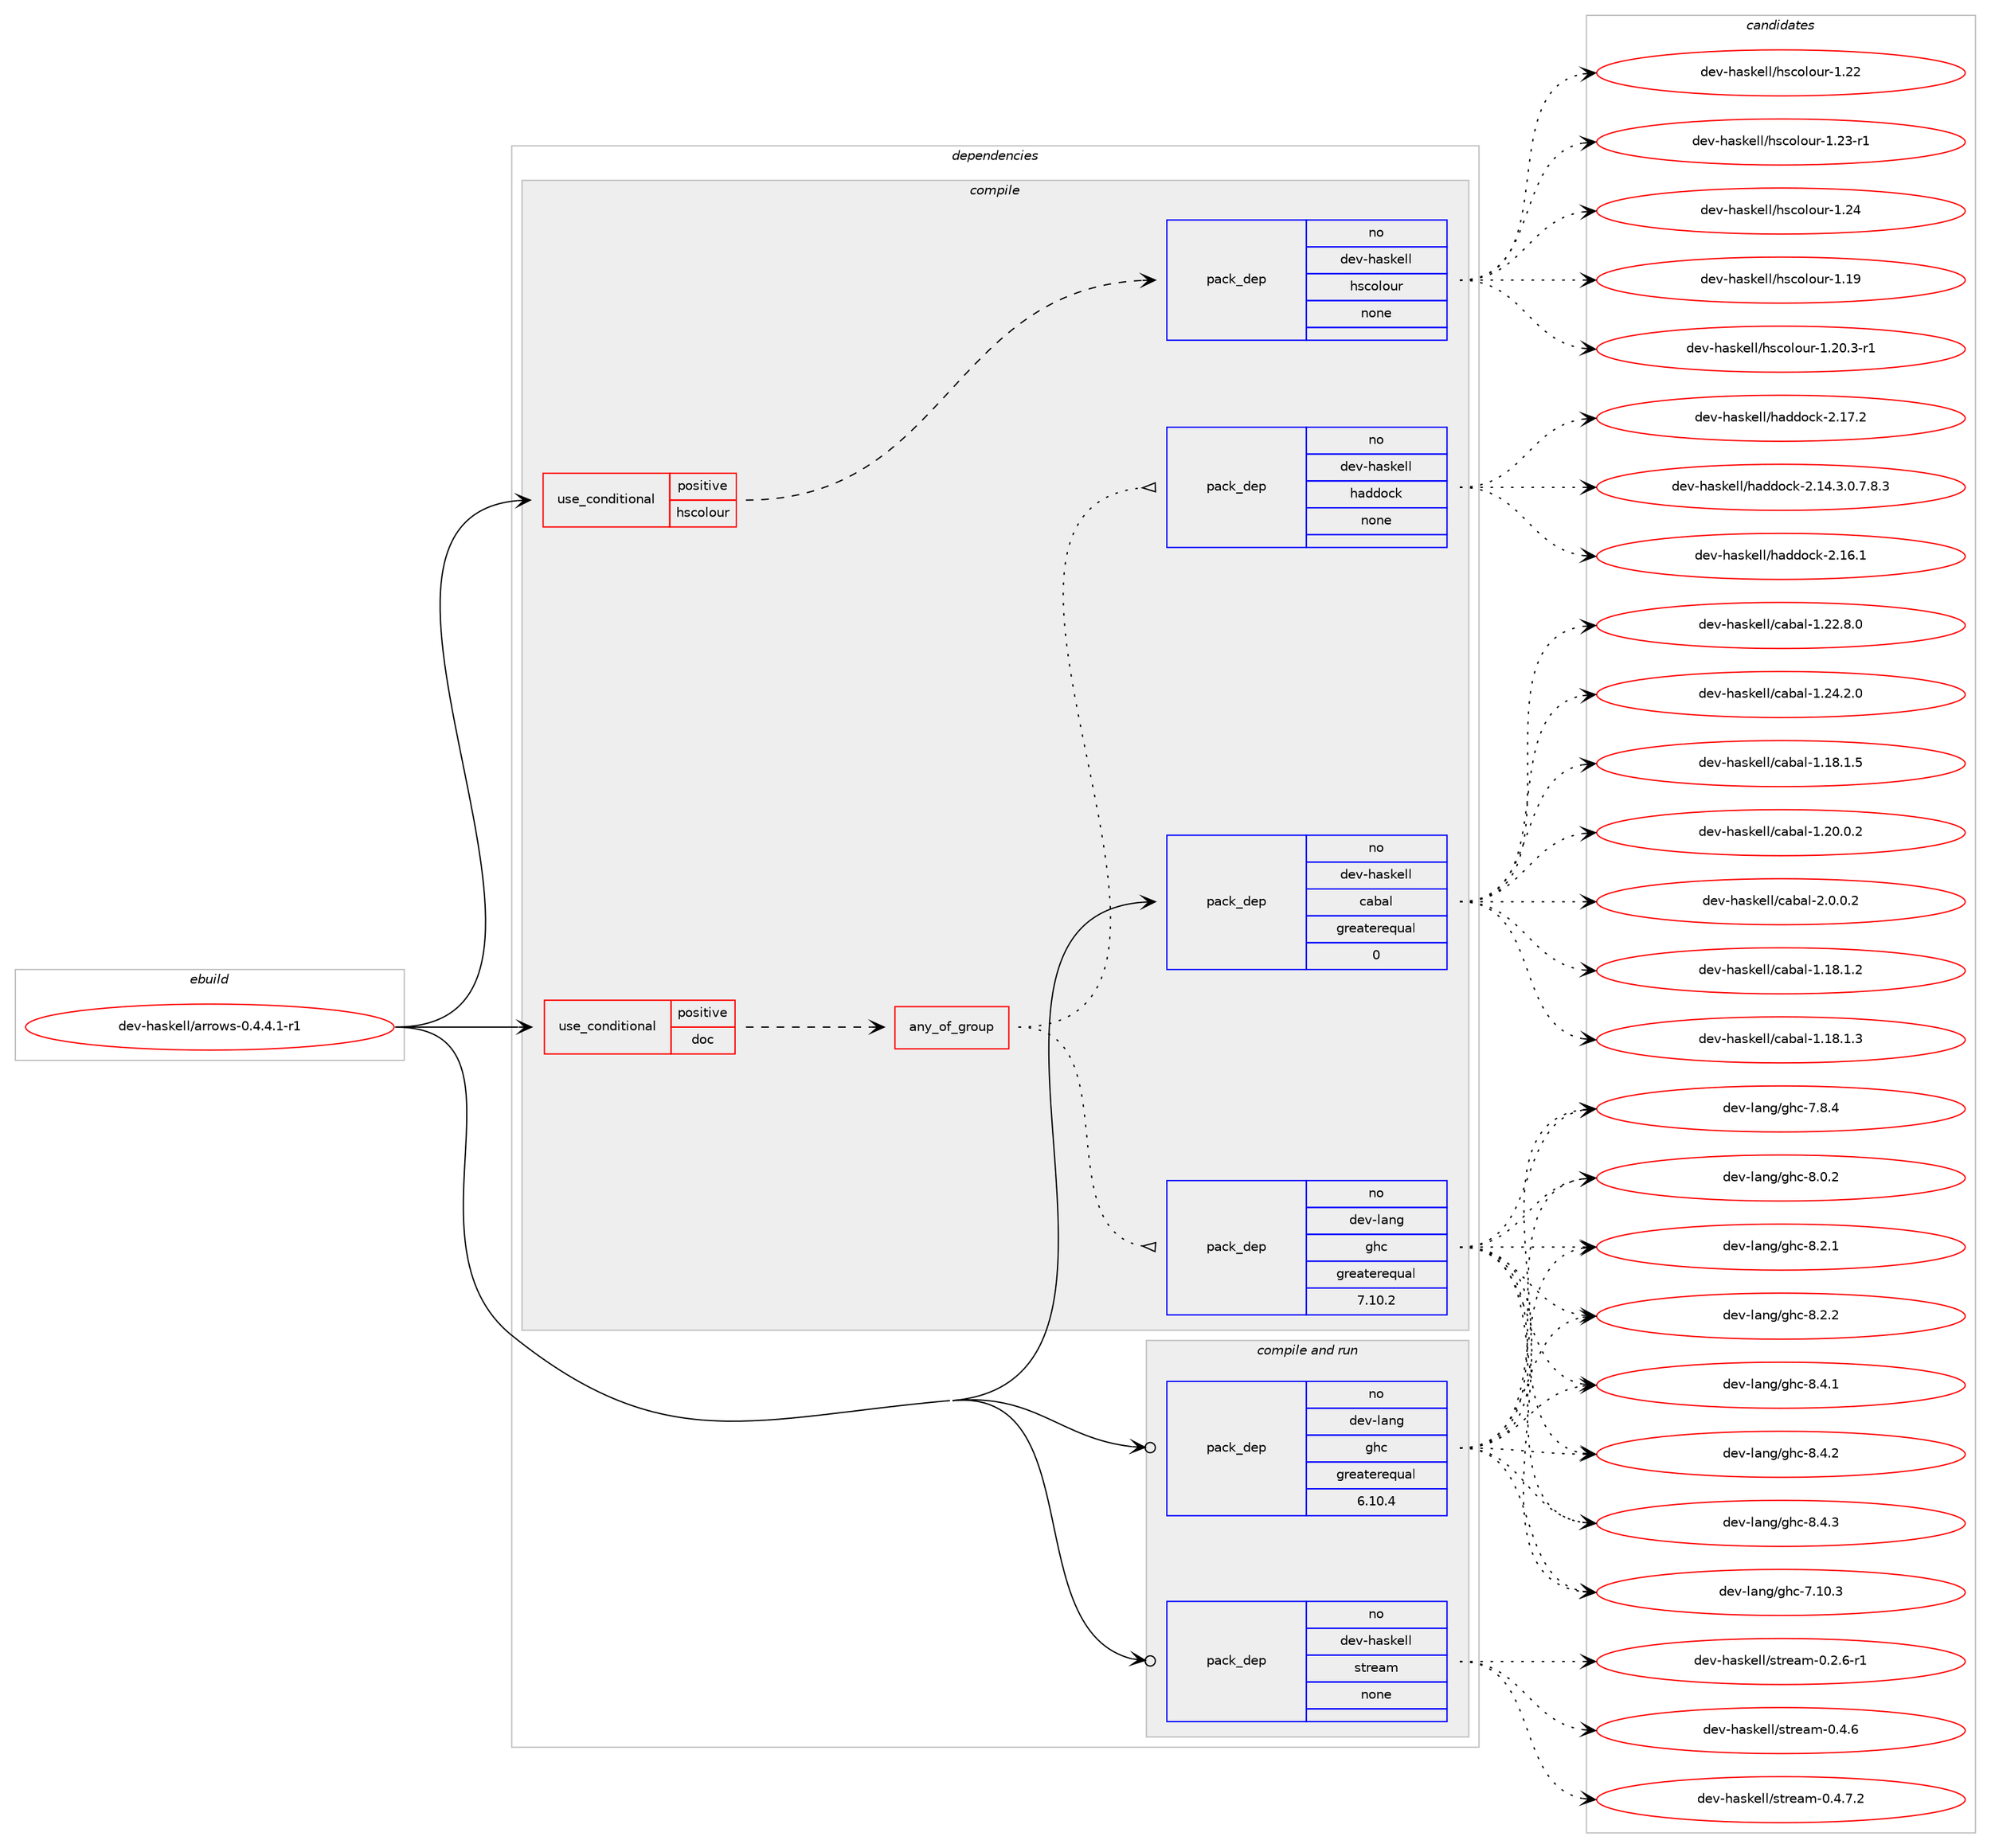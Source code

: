 digraph prolog {

# *************
# Graph options
# *************

newrank=true;
concentrate=true;
compound=true;
graph [rankdir=LR,fontname=Helvetica,fontsize=10,ranksep=1.5];#, ranksep=2.5, nodesep=0.2];
edge  [arrowhead=vee];
node  [fontname=Helvetica,fontsize=10];

# **********
# The ebuild
# **********

subgraph cluster_leftcol {
color=gray;
rank=same;
label=<<i>ebuild</i>>;
id [label="dev-haskell/arrows-0.4.4.1-r1", color=red, width=4, href="../dev-haskell/arrows-0.4.4.1-r1.svg"];
}

# ****************
# The dependencies
# ****************

subgraph cluster_midcol {
color=gray;
label=<<i>dependencies</i>>;
subgraph cluster_compile {
fillcolor="#eeeeee";
style=filled;
label=<<i>compile</i>>;
subgraph cond358544 {
dependency1325987 [label=<<TABLE BORDER="0" CELLBORDER="1" CELLSPACING="0" CELLPADDING="4"><TR><TD ROWSPAN="3" CELLPADDING="10">use_conditional</TD></TR><TR><TD>positive</TD></TR><TR><TD>doc</TD></TR></TABLE>>, shape=none, color=red];
subgraph any20512 {
dependency1325988 [label=<<TABLE BORDER="0" CELLBORDER="1" CELLSPACING="0" CELLPADDING="4"><TR><TD CELLPADDING="10">any_of_group</TD></TR></TABLE>>, shape=none, color=red];subgraph pack946379 {
dependency1325989 [label=<<TABLE BORDER="0" CELLBORDER="1" CELLSPACING="0" CELLPADDING="4" WIDTH="220"><TR><TD ROWSPAN="6" CELLPADDING="30">pack_dep</TD></TR><TR><TD WIDTH="110">no</TD></TR><TR><TD>dev-haskell</TD></TR><TR><TD>haddock</TD></TR><TR><TD>none</TD></TR><TR><TD></TD></TR></TABLE>>, shape=none, color=blue];
}
dependency1325988:e -> dependency1325989:w [weight=20,style="dotted",arrowhead="oinv"];
subgraph pack946380 {
dependency1325990 [label=<<TABLE BORDER="0" CELLBORDER="1" CELLSPACING="0" CELLPADDING="4" WIDTH="220"><TR><TD ROWSPAN="6" CELLPADDING="30">pack_dep</TD></TR><TR><TD WIDTH="110">no</TD></TR><TR><TD>dev-lang</TD></TR><TR><TD>ghc</TD></TR><TR><TD>greaterequal</TD></TR><TR><TD>7.10.2</TD></TR></TABLE>>, shape=none, color=blue];
}
dependency1325988:e -> dependency1325990:w [weight=20,style="dotted",arrowhead="oinv"];
}
dependency1325987:e -> dependency1325988:w [weight=20,style="dashed",arrowhead="vee"];
}
id:e -> dependency1325987:w [weight=20,style="solid",arrowhead="vee"];
subgraph cond358545 {
dependency1325991 [label=<<TABLE BORDER="0" CELLBORDER="1" CELLSPACING="0" CELLPADDING="4"><TR><TD ROWSPAN="3" CELLPADDING="10">use_conditional</TD></TR><TR><TD>positive</TD></TR><TR><TD>hscolour</TD></TR></TABLE>>, shape=none, color=red];
subgraph pack946381 {
dependency1325992 [label=<<TABLE BORDER="0" CELLBORDER="1" CELLSPACING="0" CELLPADDING="4" WIDTH="220"><TR><TD ROWSPAN="6" CELLPADDING="30">pack_dep</TD></TR><TR><TD WIDTH="110">no</TD></TR><TR><TD>dev-haskell</TD></TR><TR><TD>hscolour</TD></TR><TR><TD>none</TD></TR><TR><TD></TD></TR></TABLE>>, shape=none, color=blue];
}
dependency1325991:e -> dependency1325992:w [weight=20,style="dashed",arrowhead="vee"];
}
id:e -> dependency1325991:w [weight=20,style="solid",arrowhead="vee"];
subgraph pack946382 {
dependency1325993 [label=<<TABLE BORDER="0" CELLBORDER="1" CELLSPACING="0" CELLPADDING="4" WIDTH="220"><TR><TD ROWSPAN="6" CELLPADDING="30">pack_dep</TD></TR><TR><TD WIDTH="110">no</TD></TR><TR><TD>dev-haskell</TD></TR><TR><TD>cabal</TD></TR><TR><TD>greaterequal</TD></TR><TR><TD>0</TD></TR></TABLE>>, shape=none, color=blue];
}
id:e -> dependency1325993:w [weight=20,style="solid",arrowhead="vee"];
}
subgraph cluster_compileandrun {
fillcolor="#eeeeee";
style=filled;
label=<<i>compile and run</i>>;
subgraph pack946383 {
dependency1325994 [label=<<TABLE BORDER="0" CELLBORDER="1" CELLSPACING="0" CELLPADDING="4" WIDTH="220"><TR><TD ROWSPAN="6" CELLPADDING="30">pack_dep</TD></TR><TR><TD WIDTH="110">no</TD></TR><TR><TD>dev-haskell</TD></TR><TR><TD>stream</TD></TR><TR><TD>none</TD></TR><TR><TD></TD></TR></TABLE>>, shape=none, color=blue];
}
id:e -> dependency1325994:w [weight=20,style="solid",arrowhead="odotvee"];
subgraph pack946384 {
dependency1325995 [label=<<TABLE BORDER="0" CELLBORDER="1" CELLSPACING="0" CELLPADDING="4" WIDTH="220"><TR><TD ROWSPAN="6" CELLPADDING="30">pack_dep</TD></TR><TR><TD WIDTH="110">no</TD></TR><TR><TD>dev-lang</TD></TR><TR><TD>ghc</TD></TR><TR><TD>greaterequal</TD></TR><TR><TD>6.10.4</TD></TR></TABLE>>, shape=none, color=blue];
}
id:e -> dependency1325995:w [weight=20,style="solid",arrowhead="odotvee"];
}
subgraph cluster_run {
fillcolor="#eeeeee";
style=filled;
label=<<i>run</i>>;
}
}

# **************
# The candidates
# **************

subgraph cluster_choices {
rank=same;
color=gray;
label=<<i>candidates</i>>;

subgraph choice946379 {
color=black;
nodesep=1;
choice1001011184510497115107101108108471049710010011199107455046495246514648465546564651 [label="dev-haskell/haddock-2.14.3.0.7.8.3", color=red, width=4,href="../dev-haskell/haddock-2.14.3.0.7.8.3.svg"];
choice100101118451049711510710110810847104971001001119910745504649544649 [label="dev-haskell/haddock-2.16.1", color=red, width=4,href="../dev-haskell/haddock-2.16.1.svg"];
choice100101118451049711510710110810847104971001001119910745504649554650 [label="dev-haskell/haddock-2.17.2", color=red, width=4,href="../dev-haskell/haddock-2.17.2.svg"];
dependency1325989:e -> choice1001011184510497115107101108108471049710010011199107455046495246514648465546564651:w [style=dotted,weight="100"];
dependency1325989:e -> choice100101118451049711510710110810847104971001001119910745504649544649:w [style=dotted,weight="100"];
dependency1325989:e -> choice100101118451049711510710110810847104971001001119910745504649554650:w [style=dotted,weight="100"];
}
subgraph choice946380 {
color=black;
nodesep=1;
choice1001011184510897110103471031049945554649484651 [label="dev-lang/ghc-7.10.3", color=red, width=4,href="../dev-lang/ghc-7.10.3.svg"];
choice10010111845108971101034710310499455546564652 [label="dev-lang/ghc-7.8.4", color=red, width=4,href="../dev-lang/ghc-7.8.4.svg"];
choice10010111845108971101034710310499455646484650 [label="dev-lang/ghc-8.0.2", color=red, width=4,href="../dev-lang/ghc-8.0.2.svg"];
choice10010111845108971101034710310499455646504649 [label="dev-lang/ghc-8.2.1", color=red, width=4,href="../dev-lang/ghc-8.2.1.svg"];
choice10010111845108971101034710310499455646504650 [label="dev-lang/ghc-8.2.2", color=red, width=4,href="../dev-lang/ghc-8.2.2.svg"];
choice10010111845108971101034710310499455646524649 [label="dev-lang/ghc-8.4.1", color=red, width=4,href="../dev-lang/ghc-8.4.1.svg"];
choice10010111845108971101034710310499455646524650 [label="dev-lang/ghc-8.4.2", color=red, width=4,href="../dev-lang/ghc-8.4.2.svg"];
choice10010111845108971101034710310499455646524651 [label="dev-lang/ghc-8.4.3", color=red, width=4,href="../dev-lang/ghc-8.4.3.svg"];
dependency1325990:e -> choice1001011184510897110103471031049945554649484651:w [style=dotted,weight="100"];
dependency1325990:e -> choice10010111845108971101034710310499455546564652:w [style=dotted,weight="100"];
dependency1325990:e -> choice10010111845108971101034710310499455646484650:w [style=dotted,weight="100"];
dependency1325990:e -> choice10010111845108971101034710310499455646504649:w [style=dotted,weight="100"];
dependency1325990:e -> choice10010111845108971101034710310499455646504650:w [style=dotted,weight="100"];
dependency1325990:e -> choice10010111845108971101034710310499455646524649:w [style=dotted,weight="100"];
dependency1325990:e -> choice10010111845108971101034710310499455646524650:w [style=dotted,weight="100"];
dependency1325990:e -> choice10010111845108971101034710310499455646524651:w [style=dotted,weight="100"];
}
subgraph choice946381 {
color=black;
nodesep=1;
choice100101118451049711510710110810847104115991111081111171144549464957 [label="dev-haskell/hscolour-1.19", color=red, width=4,href="../dev-haskell/hscolour-1.19.svg"];
choice10010111845104971151071011081084710411599111108111117114454946504846514511449 [label="dev-haskell/hscolour-1.20.3-r1", color=red, width=4,href="../dev-haskell/hscolour-1.20.3-r1.svg"];
choice100101118451049711510710110810847104115991111081111171144549465050 [label="dev-haskell/hscolour-1.22", color=red, width=4,href="../dev-haskell/hscolour-1.22.svg"];
choice1001011184510497115107101108108471041159911110811111711445494650514511449 [label="dev-haskell/hscolour-1.23-r1", color=red, width=4,href="../dev-haskell/hscolour-1.23-r1.svg"];
choice100101118451049711510710110810847104115991111081111171144549465052 [label="dev-haskell/hscolour-1.24", color=red, width=4,href="../dev-haskell/hscolour-1.24.svg"];
dependency1325992:e -> choice100101118451049711510710110810847104115991111081111171144549464957:w [style=dotted,weight="100"];
dependency1325992:e -> choice10010111845104971151071011081084710411599111108111117114454946504846514511449:w [style=dotted,weight="100"];
dependency1325992:e -> choice100101118451049711510710110810847104115991111081111171144549465050:w [style=dotted,weight="100"];
dependency1325992:e -> choice1001011184510497115107101108108471041159911110811111711445494650514511449:w [style=dotted,weight="100"];
dependency1325992:e -> choice100101118451049711510710110810847104115991111081111171144549465052:w [style=dotted,weight="100"];
}
subgraph choice946382 {
color=black;
nodesep=1;
choice10010111845104971151071011081084799979897108454946495646494650 [label="dev-haskell/cabal-1.18.1.2", color=red, width=4,href="../dev-haskell/cabal-1.18.1.2.svg"];
choice10010111845104971151071011081084799979897108454946495646494651 [label="dev-haskell/cabal-1.18.1.3", color=red, width=4,href="../dev-haskell/cabal-1.18.1.3.svg"];
choice10010111845104971151071011081084799979897108454946495646494653 [label="dev-haskell/cabal-1.18.1.5", color=red, width=4,href="../dev-haskell/cabal-1.18.1.5.svg"];
choice10010111845104971151071011081084799979897108454946504846484650 [label="dev-haskell/cabal-1.20.0.2", color=red, width=4,href="../dev-haskell/cabal-1.20.0.2.svg"];
choice10010111845104971151071011081084799979897108454946505046564648 [label="dev-haskell/cabal-1.22.8.0", color=red, width=4,href="../dev-haskell/cabal-1.22.8.0.svg"];
choice10010111845104971151071011081084799979897108454946505246504648 [label="dev-haskell/cabal-1.24.2.0", color=red, width=4,href="../dev-haskell/cabal-1.24.2.0.svg"];
choice100101118451049711510710110810847999798971084550464846484650 [label="dev-haskell/cabal-2.0.0.2", color=red, width=4,href="../dev-haskell/cabal-2.0.0.2.svg"];
dependency1325993:e -> choice10010111845104971151071011081084799979897108454946495646494650:w [style=dotted,weight="100"];
dependency1325993:e -> choice10010111845104971151071011081084799979897108454946495646494651:w [style=dotted,weight="100"];
dependency1325993:e -> choice10010111845104971151071011081084799979897108454946495646494653:w [style=dotted,weight="100"];
dependency1325993:e -> choice10010111845104971151071011081084799979897108454946504846484650:w [style=dotted,weight="100"];
dependency1325993:e -> choice10010111845104971151071011081084799979897108454946505046564648:w [style=dotted,weight="100"];
dependency1325993:e -> choice10010111845104971151071011081084799979897108454946505246504648:w [style=dotted,weight="100"];
dependency1325993:e -> choice100101118451049711510710110810847999798971084550464846484650:w [style=dotted,weight="100"];
}
subgraph choice946383 {
color=black;
nodesep=1;
choice100101118451049711510710110810847115116114101971094548465046544511449 [label="dev-haskell/stream-0.2.6-r1", color=red, width=4,href="../dev-haskell/stream-0.2.6-r1.svg"];
choice10010111845104971151071011081084711511611410197109454846524654 [label="dev-haskell/stream-0.4.6", color=red, width=4,href="../dev-haskell/stream-0.4.6.svg"];
choice100101118451049711510710110810847115116114101971094548465246554650 [label="dev-haskell/stream-0.4.7.2", color=red, width=4,href="../dev-haskell/stream-0.4.7.2.svg"];
dependency1325994:e -> choice100101118451049711510710110810847115116114101971094548465046544511449:w [style=dotted,weight="100"];
dependency1325994:e -> choice10010111845104971151071011081084711511611410197109454846524654:w [style=dotted,weight="100"];
dependency1325994:e -> choice100101118451049711510710110810847115116114101971094548465246554650:w [style=dotted,weight="100"];
}
subgraph choice946384 {
color=black;
nodesep=1;
choice1001011184510897110103471031049945554649484651 [label="dev-lang/ghc-7.10.3", color=red, width=4,href="../dev-lang/ghc-7.10.3.svg"];
choice10010111845108971101034710310499455546564652 [label="dev-lang/ghc-7.8.4", color=red, width=4,href="../dev-lang/ghc-7.8.4.svg"];
choice10010111845108971101034710310499455646484650 [label="dev-lang/ghc-8.0.2", color=red, width=4,href="../dev-lang/ghc-8.0.2.svg"];
choice10010111845108971101034710310499455646504649 [label="dev-lang/ghc-8.2.1", color=red, width=4,href="../dev-lang/ghc-8.2.1.svg"];
choice10010111845108971101034710310499455646504650 [label="dev-lang/ghc-8.2.2", color=red, width=4,href="../dev-lang/ghc-8.2.2.svg"];
choice10010111845108971101034710310499455646524649 [label="dev-lang/ghc-8.4.1", color=red, width=4,href="../dev-lang/ghc-8.4.1.svg"];
choice10010111845108971101034710310499455646524650 [label="dev-lang/ghc-8.4.2", color=red, width=4,href="../dev-lang/ghc-8.4.2.svg"];
choice10010111845108971101034710310499455646524651 [label="dev-lang/ghc-8.4.3", color=red, width=4,href="../dev-lang/ghc-8.4.3.svg"];
dependency1325995:e -> choice1001011184510897110103471031049945554649484651:w [style=dotted,weight="100"];
dependency1325995:e -> choice10010111845108971101034710310499455546564652:w [style=dotted,weight="100"];
dependency1325995:e -> choice10010111845108971101034710310499455646484650:w [style=dotted,weight="100"];
dependency1325995:e -> choice10010111845108971101034710310499455646504649:w [style=dotted,weight="100"];
dependency1325995:e -> choice10010111845108971101034710310499455646504650:w [style=dotted,weight="100"];
dependency1325995:e -> choice10010111845108971101034710310499455646524649:w [style=dotted,weight="100"];
dependency1325995:e -> choice10010111845108971101034710310499455646524650:w [style=dotted,weight="100"];
dependency1325995:e -> choice10010111845108971101034710310499455646524651:w [style=dotted,weight="100"];
}
}

}
